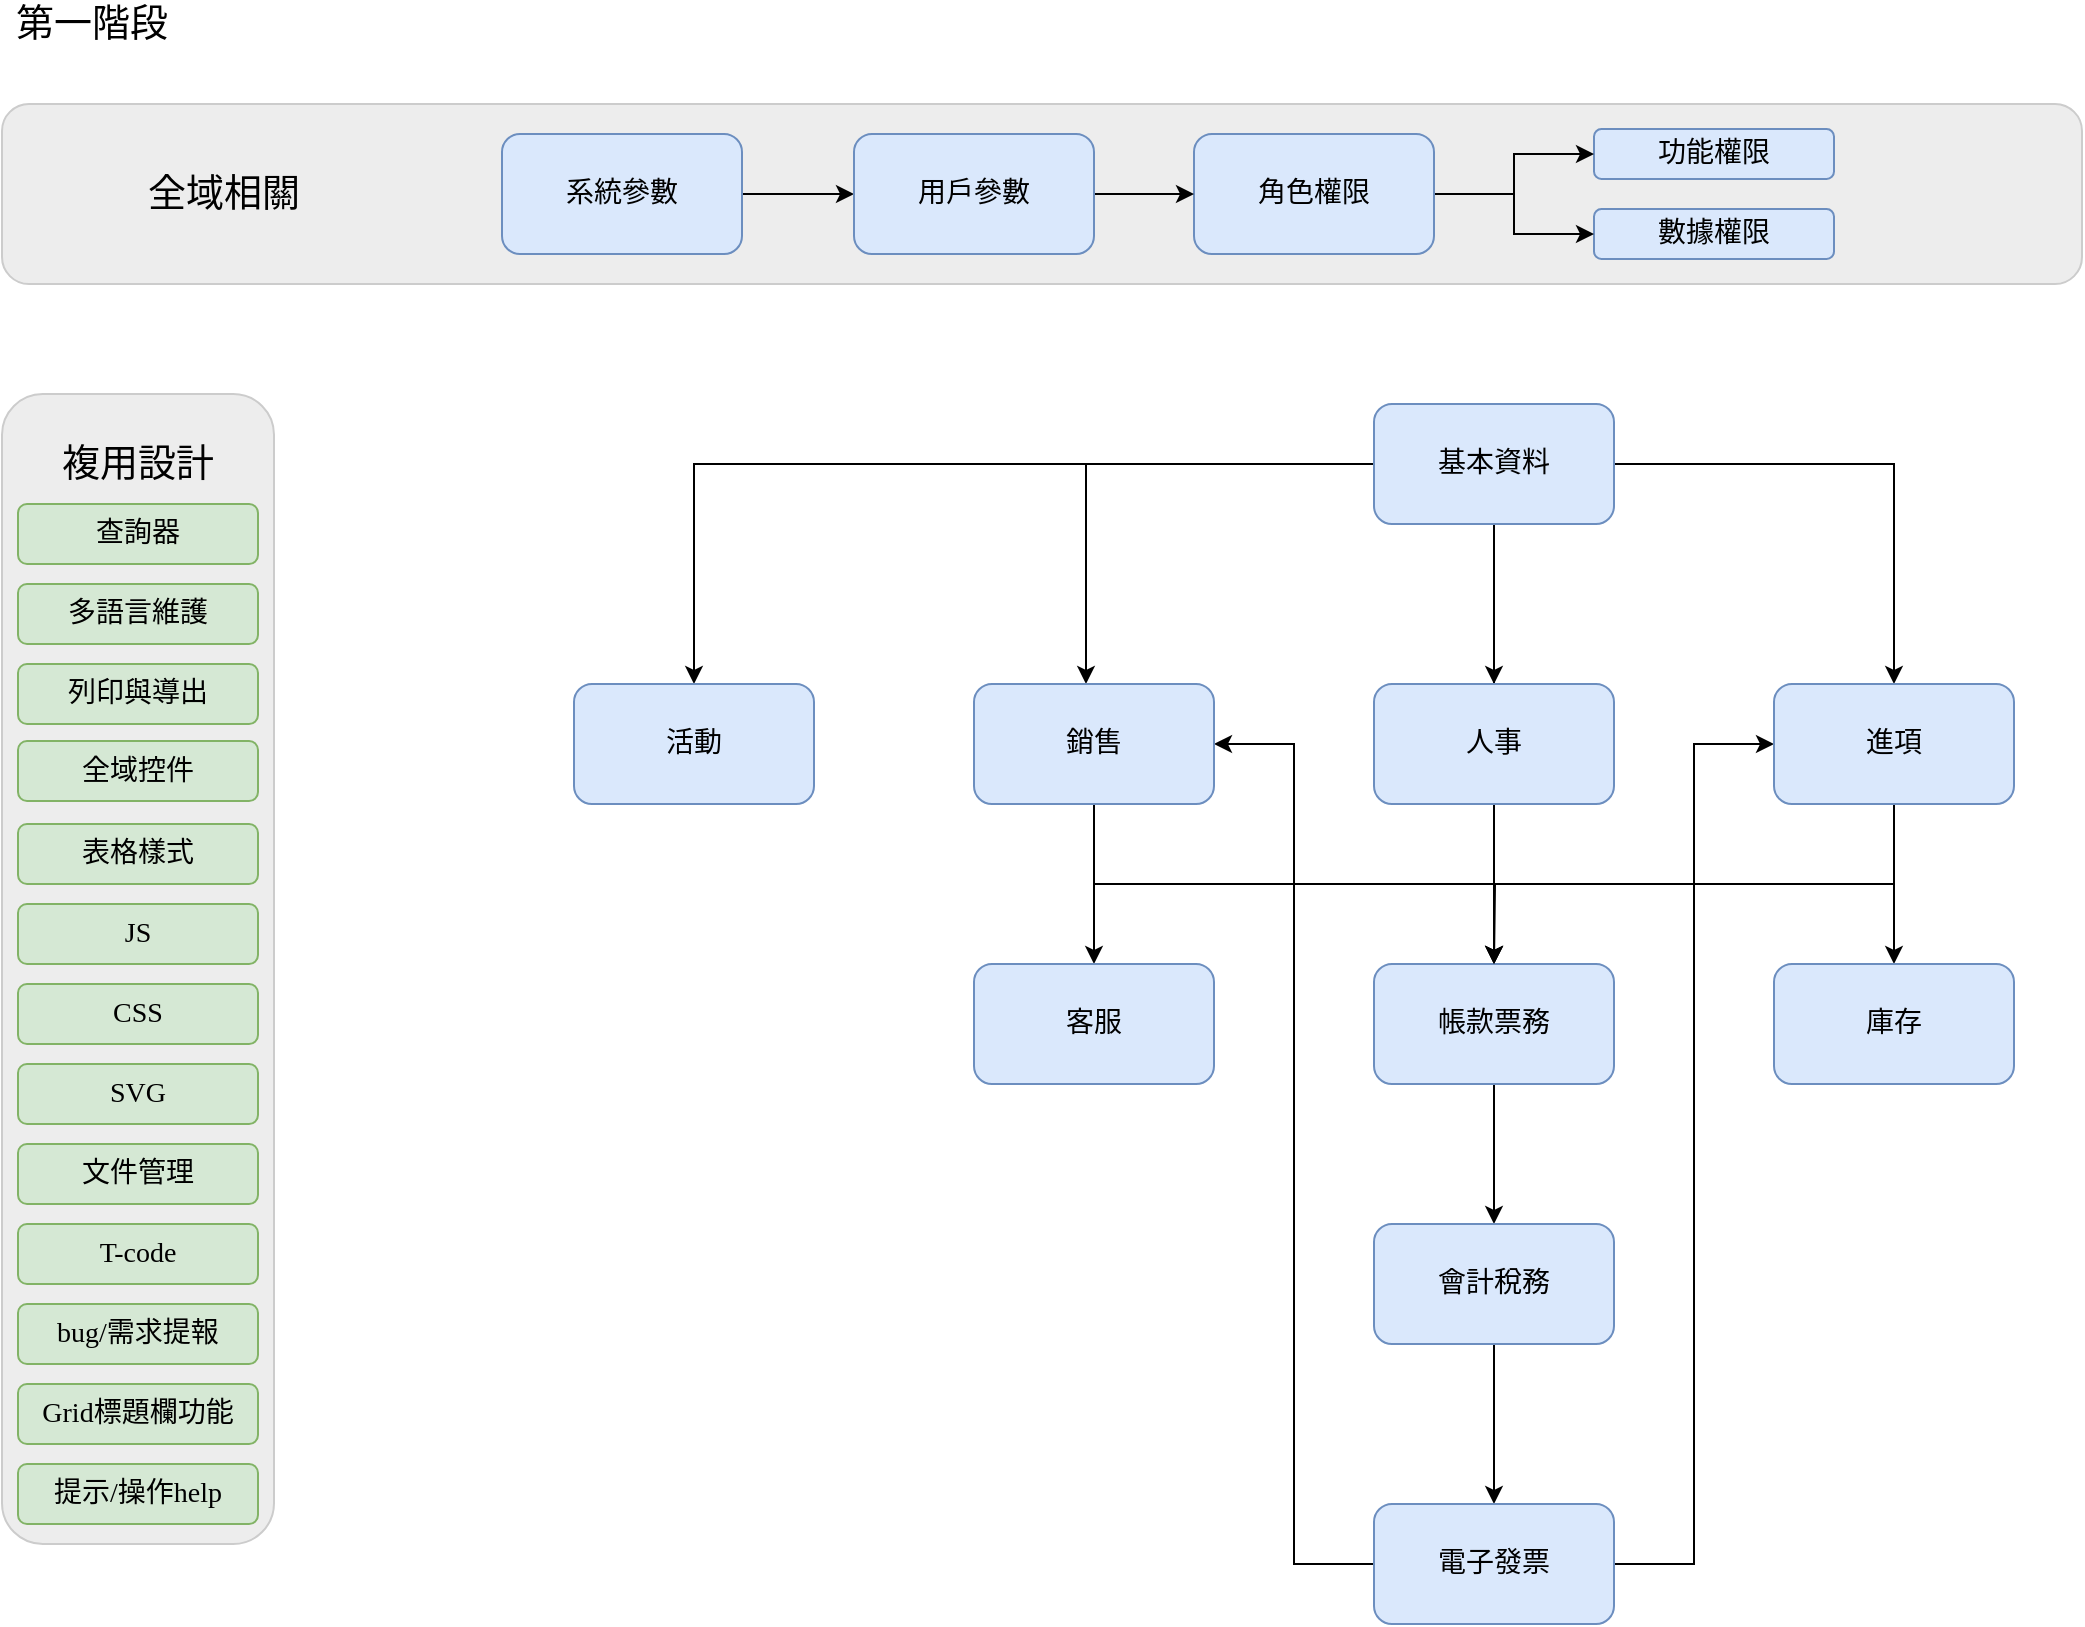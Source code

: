 <mxfile version="12.7.1" type="github">
  <diagram id="dHluvIDfJI8eCWZC6_ZO" name="第1頁">
    <mxGraphModel dx="1550" dy="836" grid="1" gridSize="10" guides="1" tooltips="1" connect="1" arrows="1" fold="1" page="1" pageScale="1" pageWidth="1169" pageHeight="827" math="0" shadow="0" extFonts="Noto Sans TC^https://fonts.googleapis.com/css?family=Noto+Sans+TC|Noto Sans^https://fonts.googleapis.com/css?family=Noto+Sans|Noto Sans CJK^https://fonts.googleapis.com/css?family=Noto+Sans+CJK">
      <root>
        <mxCell id="0" />
        <mxCell id="1" parent="0" />
        <UserObject label="" link="https://kms.fineres.com/pages/viewpage.action?pageId=98759707" id="jrHpdS6Ge3ZfMJk4U6v5-38">
          <mxCell style="rounded=1;whiteSpace=wrap;html=1;labelBackgroundColor=none;strokeColor=#CCCCCC;fillColor=#EDEDED;fontFamily=Noto Sans CJK;" parent="1" vertex="1">
            <mxGeometry x="64" y="225" width="136" height="575" as="geometry" />
          </mxCell>
        </UserObject>
        <mxCell id="jrHpdS6Ge3ZfMJk4U6v5-21" value="" style="edgeStyle=orthogonalEdgeStyle;rounded=0;orthogonalLoop=1;jettySize=auto;html=1;fontFamily=Noto Sans TC;fontSize=14;" parent="1" source="jrHpdS6Ge3ZfMJk4U6v5-1" target="jrHpdS6Ge3ZfMJk4U6v5-20" edge="1">
          <mxGeometry relative="1" as="geometry">
            <Array as="points">
              <mxPoint x="606" y="260" />
            </Array>
          </mxGeometry>
        </mxCell>
        <mxCell id="jrHpdS6Ge3ZfMJk4U6v5-23" value="" style="edgeStyle=orthogonalEdgeStyle;rounded=0;orthogonalLoop=1;jettySize=auto;html=1;fontFamily=Noto Sans TC;fontSize=14;" parent="1" source="jrHpdS6Ge3ZfMJk4U6v5-1" target="jrHpdS6Ge3ZfMJk4U6v5-22" edge="1">
          <mxGeometry relative="1" as="geometry" />
        </mxCell>
        <mxCell id="jrHpdS6Ge3ZfMJk4U6v5-25" value="" style="edgeStyle=orthogonalEdgeStyle;rounded=0;orthogonalLoop=1;jettySize=auto;html=1;fontFamily=Noto Sans TC;fontSize=14;" parent="1" source="jrHpdS6Ge3ZfMJk4U6v5-1" target="jrHpdS6Ge3ZfMJk4U6v5-24" edge="1">
          <mxGeometry relative="1" as="geometry" />
        </mxCell>
        <mxCell id="jrHpdS6Ge3ZfMJk4U6v5-32" value="" style="edgeStyle=orthogonalEdgeStyle;rounded=0;orthogonalLoop=1;jettySize=auto;html=1;fontFamily=Noto Sans TC;fontSize=14;" parent="1" source="jrHpdS6Ge3ZfMJk4U6v5-1" target="jrHpdS6Ge3ZfMJk4U6v5-31" edge="1">
          <mxGeometry relative="1" as="geometry" />
        </mxCell>
        <mxCell id="ukQEvOXcMc-PqdEoaFU2-3" style="edgeStyle=orthogonalEdgeStyle;rounded=0;orthogonalLoop=1;jettySize=auto;html=1;entryX=0.5;entryY=0;entryDx=0;entryDy=0;" parent="1" source="jrHpdS6Ge3ZfMJk4U6v5-1" target="ukQEvOXcMc-PqdEoaFU2-1" edge="1">
          <mxGeometry relative="1" as="geometry" />
        </mxCell>
        <UserObject label="基本資料" link="https://kms.fineres.com/pages/viewpage.action?pageId=98759665" id="jrHpdS6Ge3ZfMJk4U6v5-1">
          <mxCell style="rounded=1;whiteSpace=wrap;html=1;fillColor=#dae8fc;strokeColor=#6c8ebf;fontFamily=Noto Sans TC;fontSize=14;" parent="1" vertex="1">
            <mxGeometry x="750" y="230" width="120" height="60" as="geometry" />
          </mxCell>
        </UserObject>
        <mxCell id="jrHpdS6Ge3ZfMJk4U6v5-31" value="人事" style="rounded=1;whiteSpace=wrap;html=1;fillColor=#dae8fc;strokeColor=#6c8ebf;fontFamily=Noto Sans TC;fontSize=14;" parent="1" vertex="1">
          <mxGeometry x="750" y="370" width="120" height="60" as="geometry" />
        </mxCell>
        <mxCell id="jrHpdS6Ge3ZfMJk4U6v5-62" value="" style="edgeStyle=orthogonalEdgeStyle;rounded=0;orthogonalLoop=1;jettySize=auto;html=1;fontFamily=Noto Sans TC;fontSize=14;" parent="1" source="jrHpdS6Ge3ZfMJk4U6v5-24" target="jrHpdS6Ge3ZfMJk4U6v5-61" edge="1">
          <mxGeometry relative="1" as="geometry" />
        </mxCell>
        <mxCell id="jrHpdS6Ge3ZfMJk4U6v5-24" value="帳款票務" style="rounded=1;whiteSpace=wrap;html=1;fillColor=#dae8fc;strokeColor=#6c8ebf;fontFamily=Noto Sans TC;fontSize=14;" parent="1" vertex="1">
          <mxGeometry x="750" y="510" width="120" height="60" as="geometry" />
        </mxCell>
        <mxCell id="QLBYcXktv-LypRA8qNQY-2" value="" style="edgeStyle=orthogonalEdgeStyle;rounded=0;orthogonalLoop=1;jettySize=auto;html=1;" parent="1" source="jrHpdS6Ge3ZfMJk4U6v5-61" target="QLBYcXktv-LypRA8qNQY-1" edge="1">
          <mxGeometry relative="1" as="geometry" />
        </mxCell>
        <mxCell id="jrHpdS6Ge3ZfMJk4U6v5-61" value="會計稅務" style="rounded=1;whiteSpace=wrap;html=1;fillColor=#dae8fc;strokeColor=#6c8ebf;fontFamily=Noto Sans TC;fontSize=14;" parent="1" vertex="1">
          <mxGeometry x="750" y="640" width="120" height="60" as="geometry" />
        </mxCell>
        <mxCell id="ZObVgeciivng7lonXeyt-1" style="edgeStyle=orthogonalEdgeStyle;rounded=0;orthogonalLoop=1;jettySize=auto;html=1;entryX=1;entryY=0.5;entryDx=0;entryDy=0;" parent="1" source="QLBYcXktv-LypRA8qNQY-1" target="jrHpdS6Ge3ZfMJk4U6v5-20" edge="1">
          <mxGeometry relative="1" as="geometry" />
        </mxCell>
        <mxCell id="ZObVgeciivng7lonXeyt-2" style="edgeStyle=orthogonalEdgeStyle;rounded=0;orthogonalLoop=1;jettySize=auto;html=1;entryX=0;entryY=0.5;entryDx=0;entryDy=0;" parent="1" source="QLBYcXktv-LypRA8qNQY-1" target="jrHpdS6Ge3ZfMJk4U6v5-22" edge="1">
          <mxGeometry relative="1" as="geometry" />
        </mxCell>
        <mxCell id="QLBYcXktv-LypRA8qNQY-1" value="電子發票" style="rounded=1;whiteSpace=wrap;html=1;fillColor=#dae8fc;strokeColor=#6c8ebf;fontFamily=Noto Sans TC;fontSize=14;" parent="1" vertex="1">
          <mxGeometry x="750" y="780" width="120" height="60" as="geometry" />
        </mxCell>
        <mxCell id="jrHpdS6Ge3ZfMJk4U6v5-34" value="" style="edgeStyle=orthogonalEdgeStyle;rounded=0;orthogonalLoop=1;jettySize=auto;html=1;fontFamily=Noto Sans TC;fontSize=14;" parent="1" source="jrHpdS6Ge3ZfMJk4U6v5-22" target="jrHpdS6Ge3ZfMJk4U6v5-33" edge="1">
          <mxGeometry relative="1" as="geometry" />
        </mxCell>
        <mxCell id="jrHpdS6Ge3ZfMJk4U6v5-37" style="edgeStyle=orthogonalEdgeStyle;rounded=0;orthogonalLoop=1;jettySize=auto;html=1;exitX=0.5;exitY=1;exitDx=0;exitDy=0;fontFamily=Noto Sans TC;fontSize=14;" parent="1" source="jrHpdS6Ge3ZfMJk4U6v5-22" edge="1">
          <mxGeometry relative="1" as="geometry">
            <mxPoint x="810" y="510" as="targetPoint" />
          </mxGeometry>
        </mxCell>
        <mxCell id="jrHpdS6Ge3ZfMJk4U6v5-22" value="進項" style="rounded=1;whiteSpace=wrap;html=1;fillColor=#dae8fc;strokeColor=#6c8ebf;fontFamily=Noto Sans TC;fontSize=14;" parent="1" vertex="1">
          <mxGeometry x="950" y="370" width="120" height="60" as="geometry" />
        </mxCell>
        <mxCell id="jrHpdS6Ge3ZfMJk4U6v5-33" value="庫存" style="rounded=1;whiteSpace=wrap;html=1;fillColor=#dae8fc;strokeColor=#6c8ebf;fontFamily=Noto Sans TC;fontSize=14;" parent="1" vertex="1">
          <mxGeometry x="950" y="510" width="120" height="60" as="geometry" />
        </mxCell>
        <mxCell id="jrHpdS6Ge3ZfMJk4U6v5-28" value="" style="edgeStyle=orthogonalEdgeStyle;rounded=0;orthogonalLoop=1;jettySize=auto;html=1;fontFamily=Noto Sans TC;fontSize=14;" parent="1" source="jrHpdS6Ge3ZfMJk4U6v5-20" target="jrHpdS6Ge3ZfMJk4U6v5-27" edge="1">
          <mxGeometry relative="1" as="geometry" />
        </mxCell>
        <mxCell id="jrHpdS6Ge3ZfMJk4U6v5-35" style="edgeStyle=orthogonalEdgeStyle;rounded=0;orthogonalLoop=1;jettySize=auto;html=1;exitX=0.5;exitY=1;exitDx=0;exitDy=0;entryX=0.5;entryY=0;entryDx=0;entryDy=0;fontFamily=Noto Sans TC;fontSize=14;" parent="1" source="jrHpdS6Ge3ZfMJk4U6v5-20" target="jrHpdS6Ge3ZfMJk4U6v5-24" edge="1">
          <mxGeometry relative="1" as="geometry" />
        </mxCell>
        <mxCell id="jrHpdS6Ge3ZfMJk4U6v5-20" value="銷售" style="rounded=1;whiteSpace=wrap;html=1;fillColor=#dae8fc;strokeColor=#6c8ebf;fontFamily=Noto Sans TC;fontSize=14;" parent="1" vertex="1">
          <mxGeometry x="550" y="370" width="120" height="60" as="geometry" />
        </mxCell>
        <mxCell id="ukQEvOXcMc-PqdEoaFU2-1" value="活動" style="rounded=1;whiteSpace=wrap;html=1;fillColor=#dae8fc;strokeColor=#6c8ebf;fontFamily=Noto Sans TC;fontSize=14;" parent="1" vertex="1">
          <mxGeometry x="350" y="370" width="120" height="60" as="geometry" />
        </mxCell>
        <mxCell id="jrHpdS6Ge3ZfMJk4U6v5-40" value="查詢器" style="rounded=1;whiteSpace=wrap;html=1;fillColor=#d5e8d4;strokeColor=#82b366;fontFamily=Noto Sans TC;fontSize=14;" parent="1" vertex="1">
          <mxGeometry x="72" y="280" width="120" height="30" as="geometry" />
        </mxCell>
        <mxCell id="jrHpdS6Ge3ZfMJk4U6v5-27" value="客服" style="rounded=1;whiteSpace=wrap;html=1;fillColor=#dae8fc;strokeColor=#6c8ebf;fontFamily=Noto Sans TC;fontSize=14;" parent="1" vertex="1">
          <mxGeometry x="550" y="510" width="120" height="60" as="geometry" />
        </mxCell>
        <mxCell id="jrHpdS6Ge3ZfMJk4U6v5-26" value="" style="group" parent="1" vertex="1" connectable="0">
          <mxGeometry x="154" y="80" width="950" height="90" as="geometry" />
        </mxCell>
        <UserObject label="c" link="https://kms.fineres.com/pages/viewpage.action?pageId=98759701" id="jrHpdS6Ge3ZfMJk4U6v5-17">
          <mxCell style="rounded=1;whiteSpace=wrap;html=1;labelBackgroundColor=none;strokeColor=#CCCCCC;fillColor=#EDEDED;fontFamily=Noto Sans CJK;" parent="jrHpdS6Ge3ZfMJk4U6v5-26" vertex="1">
            <mxGeometry x="-90" width="1040" height="90" as="geometry" />
          </mxCell>
        </UserObject>
        <mxCell id="jrHpdS6Ge3ZfMJk4U6v5-52" value="" style="edgeStyle=orthogonalEdgeStyle;rounded=0;orthogonalLoop=1;jettySize=auto;html=1;fontFamily=Noto Sans TC;fontSize=14;" parent="jrHpdS6Ge3ZfMJk4U6v5-26" source="jrHpdS6Ge3ZfMJk4U6v5-6" target="jrHpdS6Ge3ZfMJk4U6v5-19" edge="1">
          <mxGeometry relative="1" as="geometry" />
        </mxCell>
        <mxCell id="jrHpdS6Ge3ZfMJk4U6v5-6" value="系統參數" style="rounded=1;whiteSpace=wrap;html=1;fillColor=#dae8fc;strokeColor=#6c8ebf;fontFamily=Noto Sans TC;fontSize=14;" parent="jrHpdS6Ge3ZfMJk4U6v5-26" vertex="1">
          <mxGeometry x="160" y="15" width="120" height="60" as="geometry" />
        </mxCell>
        <mxCell id="jrHpdS6Ge3ZfMJk4U6v5-10" value="功能權限" style="rounded=1;whiteSpace=wrap;html=1;fillColor=#dae8fc;strokeColor=#6c8ebf;fontFamily=Noto Sans TC;fontSize=14;" parent="jrHpdS6Ge3ZfMJk4U6v5-26" vertex="1">
          <mxGeometry x="706" y="12.5" width="120" height="25" as="geometry" />
        </mxCell>
        <mxCell id="jrHpdS6Ge3ZfMJk4U6v5-48" value="數據權限" style="rounded=1;whiteSpace=wrap;html=1;fillColor=#dae8fc;strokeColor=#6c8ebf;fontFamily=Noto Sans TC;fontSize=14;" parent="jrHpdS6Ge3ZfMJk4U6v5-26" vertex="1">
          <mxGeometry x="706" y="52.5" width="120" height="25" as="geometry" />
        </mxCell>
        <mxCell id="jrHpdS6Ge3ZfMJk4U6v5-47" value="" style="edgeStyle=orthogonalEdgeStyle;rounded=0;orthogonalLoop=1;jettySize=auto;html=1;fontFamily=Noto Sans TC;fontSize=14;" parent="jrHpdS6Ge3ZfMJk4U6v5-26" source="jrHpdS6Ge3ZfMJk4U6v5-45" target="jrHpdS6Ge3ZfMJk4U6v5-10" edge="1">
          <mxGeometry relative="1" as="geometry" />
        </mxCell>
        <mxCell id="jrHpdS6Ge3ZfMJk4U6v5-50" style="edgeStyle=orthogonalEdgeStyle;rounded=0;orthogonalLoop=1;jettySize=auto;html=1;exitX=1;exitY=0.5;exitDx=0;exitDy=0;fontFamily=Noto Sans TC;fontSize=14;" parent="jrHpdS6Ge3ZfMJk4U6v5-26" source="jrHpdS6Ge3ZfMJk4U6v5-45" target="jrHpdS6Ge3ZfMJk4U6v5-48" edge="1">
          <mxGeometry relative="1" as="geometry" />
        </mxCell>
        <mxCell id="jrHpdS6Ge3ZfMJk4U6v5-45" value="角色權限" style="rounded=1;whiteSpace=wrap;html=1;fillColor=#dae8fc;strokeColor=#6c8ebf;fontFamily=Noto Sans TC;fontSize=14;" parent="jrHpdS6Ge3ZfMJk4U6v5-26" vertex="1">
          <mxGeometry x="506" y="15" width="120" height="60" as="geometry" />
        </mxCell>
        <mxCell id="jrHpdS6Ge3ZfMJk4U6v5-18" value="全域相關" style="text;html=1;strokeColor=none;fillColor=none;align=center;verticalAlign=middle;whiteSpace=wrap;rounded=0;fontSize=19;fontFamily=Noto Sans TC;" parent="jrHpdS6Ge3ZfMJk4U6v5-26" vertex="1">
          <mxGeometry x="-24" y="35" width="90" height="20" as="geometry" />
        </mxCell>
        <mxCell id="jrHpdS6Ge3ZfMJk4U6v5-51" value="" style="edgeStyle=orthogonalEdgeStyle;rounded=0;orthogonalLoop=1;jettySize=auto;html=1;fontFamily=Noto Sans TC;fontSize=14;" parent="jrHpdS6Ge3ZfMJk4U6v5-26" source="jrHpdS6Ge3ZfMJk4U6v5-19" target="jrHpdS6Ge3ZfMJk4U6v5-45" edge="1">
          <mxGeometry relative="1" as="geometry" />
        </mxCell>
        <mxCell id="jrHpdS6Ge3ZfMJk4U6v5-19" value="用戶參數" style="rounded=1;whiteSpace=wrap;html=1;fillColor=#dae8fc;strokeColor=#6c8ebf;fontFamily=Noto Sans TC;fontSize=14;" parent="jrHpdS6Ge3ZfMJk4U6v5-26" vertex="1">
          <mxGeometry x="336" y="15" width="120" height="60" as="geometry" />
        </mxCell>
        <mxCell id="jrHpdS6Ge3ZfMJk4U6v5-39" value="複用設計" style="text;html=1;strokeColor=none;fillColor=none;align=center;verticalAlign=middle;whiteSpace=wrap;rounded=0;fontSize=19;fontFamily=Noto Sans TC;" parent="1" vertex="1">
          <mxGeometry x="87" y="250" width="90" height="20" as="geometry" />
        </mxCell>
        <mxCell id="jrHpdS6Ge3ZfMJk4U6v5-42" value="多語言維護" style="rounded=1;whiteSpace=wrap;html=1;fillColor=#d5e8d4;strokeColor=#82b366;fontFamily=Noto Sans TC;fontSize=14;" parent="1" vertex="1">
          <mxGeometry x="72" y="320" width="120" height="30" as="geometry" />
        </mxCell>
        <mxCell id="jrHpdS6Ge3ZfMJk4U6v5-43" value="列印與導出" style="rounded=1;whiteSpace=wrap;html=1;fillColor=#d5e8d4;strokeColor=#82b366;fontFamily=Noto Sans TC;fontSize=14;" parent="1" vertex="1">
          <mxGeometry x="72" y="360" width="120" height="30" as="geometry" />
        </mxCell>
        <mxCell id="jrHpdS6Ge3ZfMJk4U6v5-44" value="全域控件" style="rounded=1;whiteSpace=wrap;html=1;fillColor=#d5e8d4;strokeColor=#82b366;fontFamily=Noto Sans TC;fontSize=14;" parent="1" vertex="1">
          <mxGeometry x="72" y="398.5" width="120" height="30" as="geometry" />
        </mxCell>
        <mxCell id="jrHpdS6Ge3ZfMJk4U6v5-53" value="表格樣式" style="rounded=1;whiteSpace=wrap;html=1;fillColor=#d5e8d4;strokeColor=#82b366;fontFamily=Noto Sans TC;fontSize=14;" parent="1" vertex="1">
          <mxGeometry x="72" y="440" width="120" height="30" as="geometry" />
        </mxCell>
        <mxCell id="jrHpdS6Ge3ZfMJk4U6v5-55" value="JS" style="rounded=1;whiteSpace=wrap;html=1;fillColor=#d5e8d4;strokeColor=#82b366;fontFamily=Noto Sans TC;fontSize=14;" parent="1" vertex="1">
          <mxGeometry x="72" y="480" width="120" height="30" as="geometry" />
        </mxCell>
        <mxCell id="jrHpdS6Ge3ZfMJk4U6v5-57" value="CSS" style="rounded=1;whiteSpace=wrap;html=1;fillColor=#d5e8d4;strokeColor=#82b366;fontFamily=Noto Sans TC;fontSize=14;" parent="1" vertex="1">
          <mxGeometry x="72" y="520" width="120" height="30" as="geometry" />
        </mxCell>
        <mxCell id="jrHpdS6Ge3ZfMJk4U6v5-58" value="SVG" style="rounded=1;whiteSpace=wrap;html=1;fillColor=#d5e8d4;strokeColor=#82b366;fontFamily=Noto Sans TC;fontSize=14;" parent="1" vertex="1">
          <mxGeometry x="72" y="560" width="120" height="30" as="geometry" />
        </mxCell>
        <mxCell id="jrHpdS6Ge3ZfMJk4U6v5-59" value="第一階段" style="text;html=1;strokeColor=none;fillColor=none;align=center;verticalAlign=middle;whiteSpace=wrap;rounded=0;fontSize=19;fontFamily=Noto Sans TC;" parent="1" vertex="1">
          <mxGeometry x="64" y="30" width="90" height="20" as="geometry" />
        </mxCell>
        <mxCell id="jrHpdS6Ge3ZfMJk4U6v5-60" value="文件管理" style="rounded=1;whiteSpace=wrap;html=1;fillColor=#d5e8d4;strokeColor=#82b366;fontFamily=Noto Sans TC;fontSize=14;" parent="1" vertex="1">
          <mxGeometry x="72" y="600" width="120" height="30" as="geometry" />
        </mxCell>
        <mxCell id="E-t-FpmN-oMLfShnnYqg-3" value="T-code" style="rounded=1;whiteSpace=wrap;html=1;fillColor=#d5e8d4;strokeColor=#82b366;fontFamily=Noto Sans TC;fontSize=14;" parent="1" vertex="1">
          <mxGeometry x="72" y="640" width="120" height="30" as="geometry" />
        </mxCell>
        <mxCell id="_yf4WRx2Q1xBdDcSps1T-1" value="bug/需求提報" style="rounded=1;whiteSpace=wrap;html=1;fillColor=#d5e8d4;strokeColor=#82b366;fontFamily=Noto Sans TC;fontSize=14;" parent="1" vertex="1">
          <mxGeometry x="72" y="680" width="120" height="30" as="geometry" />
        </mxCell>
        <mxCell id="0J9ZuR--bbmcgM49qFq9-1" value="Grid標題欄功能" style="rounded=1;whiteSpace=wrap;html=1;fillColor=#d5e8d4;strokeColor=#82b366;fontFamily=Noto Sans TC;fontSize=14;" parent="1" vertex="1">
          <mxGeometry x="72" y="720" width="120" height="30" as="geometry" />
        </mxCell>
        <mxCell id="ENGtZ1zhNoKwJ05_rn05-1" value="提示/操作help" style="rounded=1;whiteSpace=wrap;html=1;fillColor=#d5e8d4;strokeColor=#82b366;fontFamily=Noto Sans TC;fontSize=14;" vertex="1" parent="1">
          <mxGeometry x="72" y="760" width="120" height="30" as="geometry" />
        </mxCell>
      </root>
    </mxGraphModel>
  </diagram>
</mxfile>
